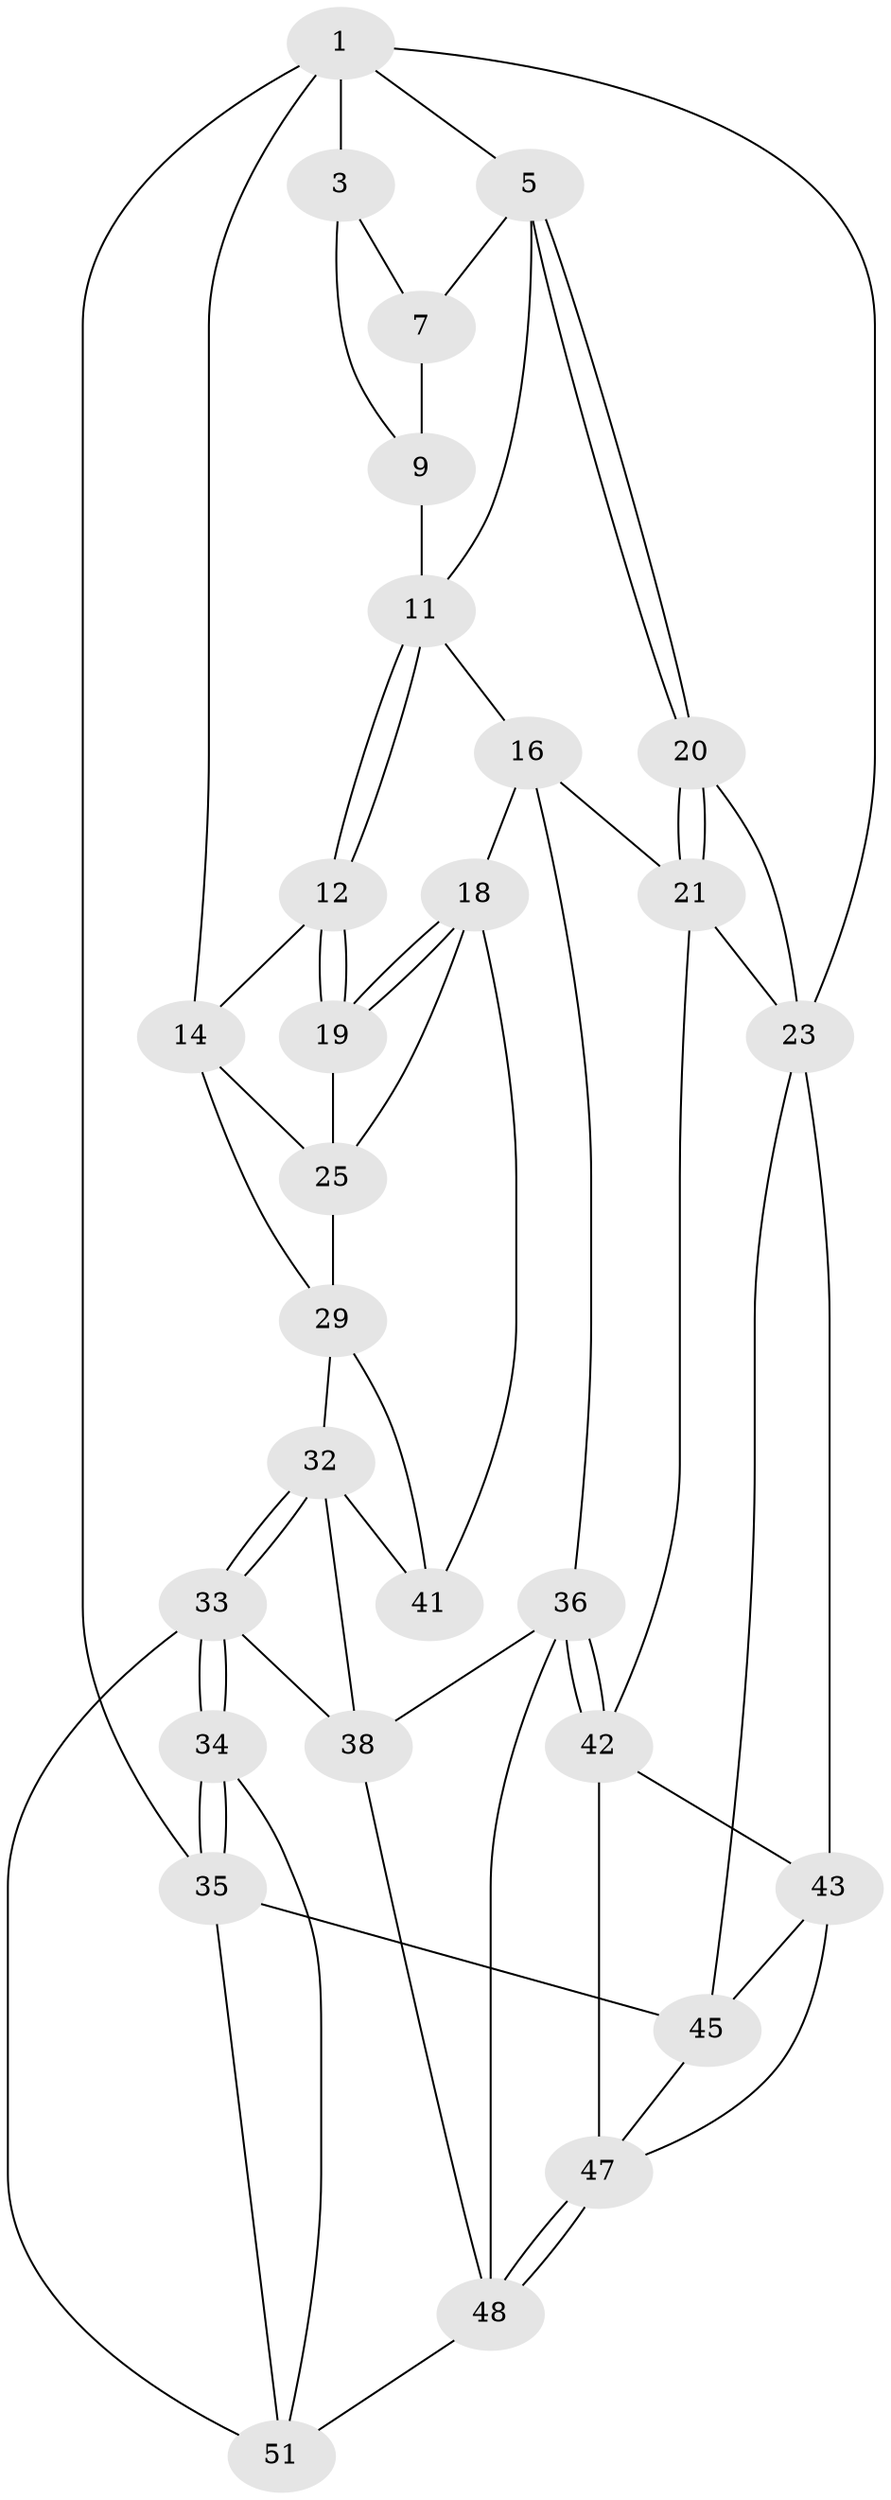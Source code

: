 // original degree distribution, {3: 0.03636363636363636, 5: 0.509090909090909, 4: 0.2545454545454545, 6: 0.2}
// Generated by graph-tools (version 1.1) at 2025/11/02/27/25 16:11:54]
// undirected, 29 vertices, 65 edges
graph export_dot {
graph [start="1"]
  node [color=gray90,style=filled];
  1 [pos="+0.7708317759688091+0",super="+2"];
  3 [pos="+0.07834641366321349+0",super="+4"];
  5 [pos="+0.7477593296326659+0.1292451937135634",super="+6"];
  7 [pos="+0.6040373338211937+0.10413009177530959",super="+8"];
  9 [pos="+0.4356467850596421+0.11281396807344178",super="+10"];
  11 [pos="+0.42513792724538135+0.179842927209584",super="+15"];
  12 [pos="+0.38773049721577296+0.20825289460719906",super="+13"];
  14 [pos="+0+0",super="+26"];
  16 [pos="+0.5578408674024636+0.38176202637685624",super="+17"];
  18 [pos="+0.3834722065282102+0.3646766160149502",super="+27"];
  19 [pos="+0.377569424093971+0.2992277789967767",super="+24"];
  20 [pos="+0.7674743421917077+0.1539494482596877"];
  21 [pos="+0.7663623219092746+0.36704193450810785",super="+22"];
  23 [pos="+1+0.14962695830430991",super="+31"];
  25 [pos="+0.14963200846243313+0.3254665538248075",super="+28"];
  29 [pos="+0.2052322413169906+0.4814802071460227",super="+30"];
  32 [pos="+0+0.5499459605685223",super="+40"];
  33 [pos="+0+0.7961951474817036",super="+49"];
  34 [pos="+0+1"];
  35 [pos="+0+1",super="+55"];
  36 [pos="+0.5028661030541409+0.6120084114636728",super="+37"];
  38 [pos="+0.3692041175128074+0.6383010401373008",super="+39"];
  41 [pos="+0.32542015651473627+0.49548139915820466"];
  42 [pos="+0.6843765690780288+0.6383206519790473",super="+44"];
  43 [pos="+1+0.8898598551953121",super="+46"];
  45 [pos="+1+1",super="+54"];
  47 [pos="+0.5397481929762291+0.8516023410399769",super="+53"];
  48 [pos="+0.530718252912883+0.8485211575905865",super="+50"];
  51 [pos="+0.3796015498613301+0.8741133529645644",super="+52"];
  1 -- 5;
  1 -- 23;
  1 -- 3;
  1 -- 35;
  1 -- 14;
  3 -- 9;
  3 -- 7;
  5 -- 20;
  5 -- 20;
  5 -- 7;
  5 -- 11;
  7 -- 9 [weight=2];
  9 -- 11;
  11 -- 12;
  11 -- 12;
  11 -- 16;
  12 -- 19 [weight=2];
  12 -- 19;
  12 -- 14;
  14 -- 25;
  14 -- 29;
  16 -- 18;
  16 -- 36;
  16 -- 21;
  18 -- 19;
  18 -- 19;
  18 -- 25;
  18 -- 41;
  19 -- 25;
  20 -- 21;
  20 -- 21;
  20 -- 23;
  21 -- 42;
  21 -- 23;
  23 -- 45;
  23 -- 43;
  25 -- 29;
  29 -- 41;
  29 -- 32;
  32 -- 33;
  32 -- 33;
  32 -- 41;
  32 -- 38;
  33 -- 34;
  33 -- 34;
  33 -- 51;
  33 -- 38;
  34 -- 35;
  34 -- 35;
  34 -- 51;
  35 -- 45 [weight=2];
  35 -- 51;
  36 -- 42;
  36 -- 42;
  36 -- 48;
  36 -- 38;
  38 -- 48;
  42 -- 43;
  42 -- 47;
  43 -- 45;
  43 -- 47;
  45 -- 47;
  47 -- 48;
  47 -- 48;
  48 -- 51;
}
